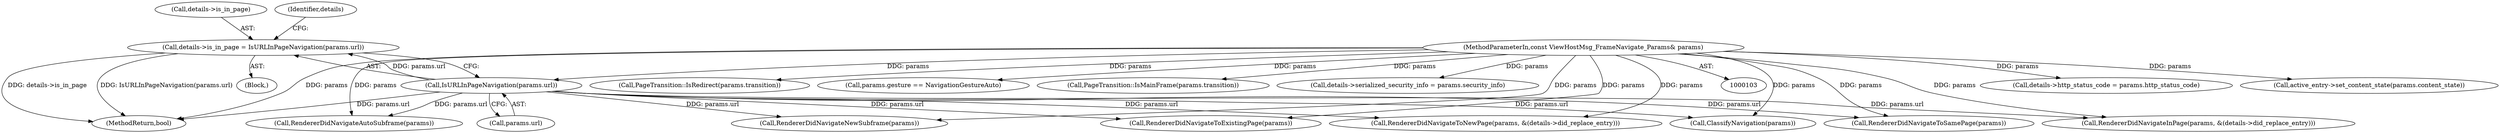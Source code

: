 digraph "0_Chrome_20d1c99d9b53a0b2b419aae0075494a9d0b86daf@pointer" {
"1000150" [label="(Call,details->is_in_page = IsURLInPageNavigation(params.url))"];
"1000154" [label="(Call,IsURLInPageNavigation(params.url))"];
"1000104" [label="(MethodParameterIn,const ViewHostMsg_FrameNavigate_Params& params)"];
"1000150" [label="(Call,details->is_in_page = IsURLInPageNavigation(params.url))"];
"1000178" [label="(Call,RendererDidNavigateToExistingPage(params))"];
"1000182" [label="(Call,RendererDidNavigateToSamePage(params))"];
"1000155" [label="(Call,params.url)"];
"1000186" [label="(Call,RendererDidNavigateInPage(params, &(details->did_replace_entry)))"];
"1000271" [label="(Call,details->http_status_code = params.http_status_code)"];
"1000226" [label="(Call,active_entry->set_content_state(params.content_state))"];
"1000240" [label="(Call,PageTransition::IsRedirect(params.transition))"];
"1000104" [label="(MethodParameterIn,const ViewHostMsg_FrameNavigate_Params& params)"];
"1000246" [label="(Call,params.gesture == NavigationGestureAuto)"];
"1000283" [label="(MethodReturn,bool)"];
"1000260" [label="(Call,PageTransition::IsMainFrame(params.transition))"];
"1000151" [label="(Call,details->is_in_page)"];
"1000154" [label="(Call,IsURLInPageNavigation(params.url))"];
"1000162" [label="(Call,ClassifyNavigation(params))"];
"1000264" [label="(Call,details->serialized_security_info = params.security_info)"];
"1000107" [label="(Block,)"];
"1000160" [label="(Identifier,details)"];
"1000200" [label="(Call,RendererDidNavigateAutoSubframe(params))"];
"1000194" [label="(Call,RendererDidNavigateNewSubframe(params))"];
"1000170" [label="(Call,RendererDidNavigateToNewPage(params, &(details->did_replace_entry)))"];
"1000150" -> "1000107"  [label="AST: "];
"1000150" -> "1000154"  [label="CFG: "];
"1000151" -> "1000150"  [label="AST: "];
"1000154" -> "1000150"  [label="AST: "];
"1000160" -> "1000150"  [label="CFG: "];
"1000150" -> "1000283"  [label="DDG: details->is_in_page"];
"1000150" -> "1000283"  [label="DDG: IsURLInPageNavigation(params.url)"];
"1000154" -> "1000150"  [label="DDG: params.url"];
"1000154" -> "1000155"  [label="CFG: "];
"1000155" -> "1000154"  [label="AST: "];
"1000154" -> "1000283"  [label="DDG: params.url"];
"1000104" -> "1000154"  [label="DDG: params"];
"1000154" -> "1000162"  [label="DDG: params.url"];
"1000154" -> "1000170"  [label="DDG: params.url"];
"1000154" -> "1000178"  [label="DDG: params.url"];
"1000154" -> "1000182"  [label="DDG: params.url"];
"1000154" -> "1000186"  [label="DDG: params.url"];
"1000154" -> "1000194"  [label="DDG: params.url"];
"1000154" -> "1000200"  [label="DDG: params.url"];
"1000104" -> "1000103"  [label="AST: "];
"1000104" -> "1000283"  [label="DDG: params"];
"1000104" -> "1000162"  [label="DDG: params"];
"1000104" -> "1000170"  [label="DDG: params"];
"1000104" -> "1000178"  [label="DDG: params"];
"1000104" -> "1000182"  [label="DDG: params"];
"1000104" -> "1000186"  [label="DDG: params"];
"1000104" -> "1000194"  [label="DDG: params"];
"1000104" -> "1000200"  [label="DDG: params"];
"1000104" -> "1000226"  [label="DDG: params"];
"1000104" -> "1000240"  [label="DDG: params"];
"1000104" -> "1000246"  [label="DDG: params"];
"1000104" -> "1000260"  [label="DDG: params"];
"1000104" -> "1000264"  [label="DDG: params"];
"1000104" -> "1000271"  [label="DDG: params"];
}
